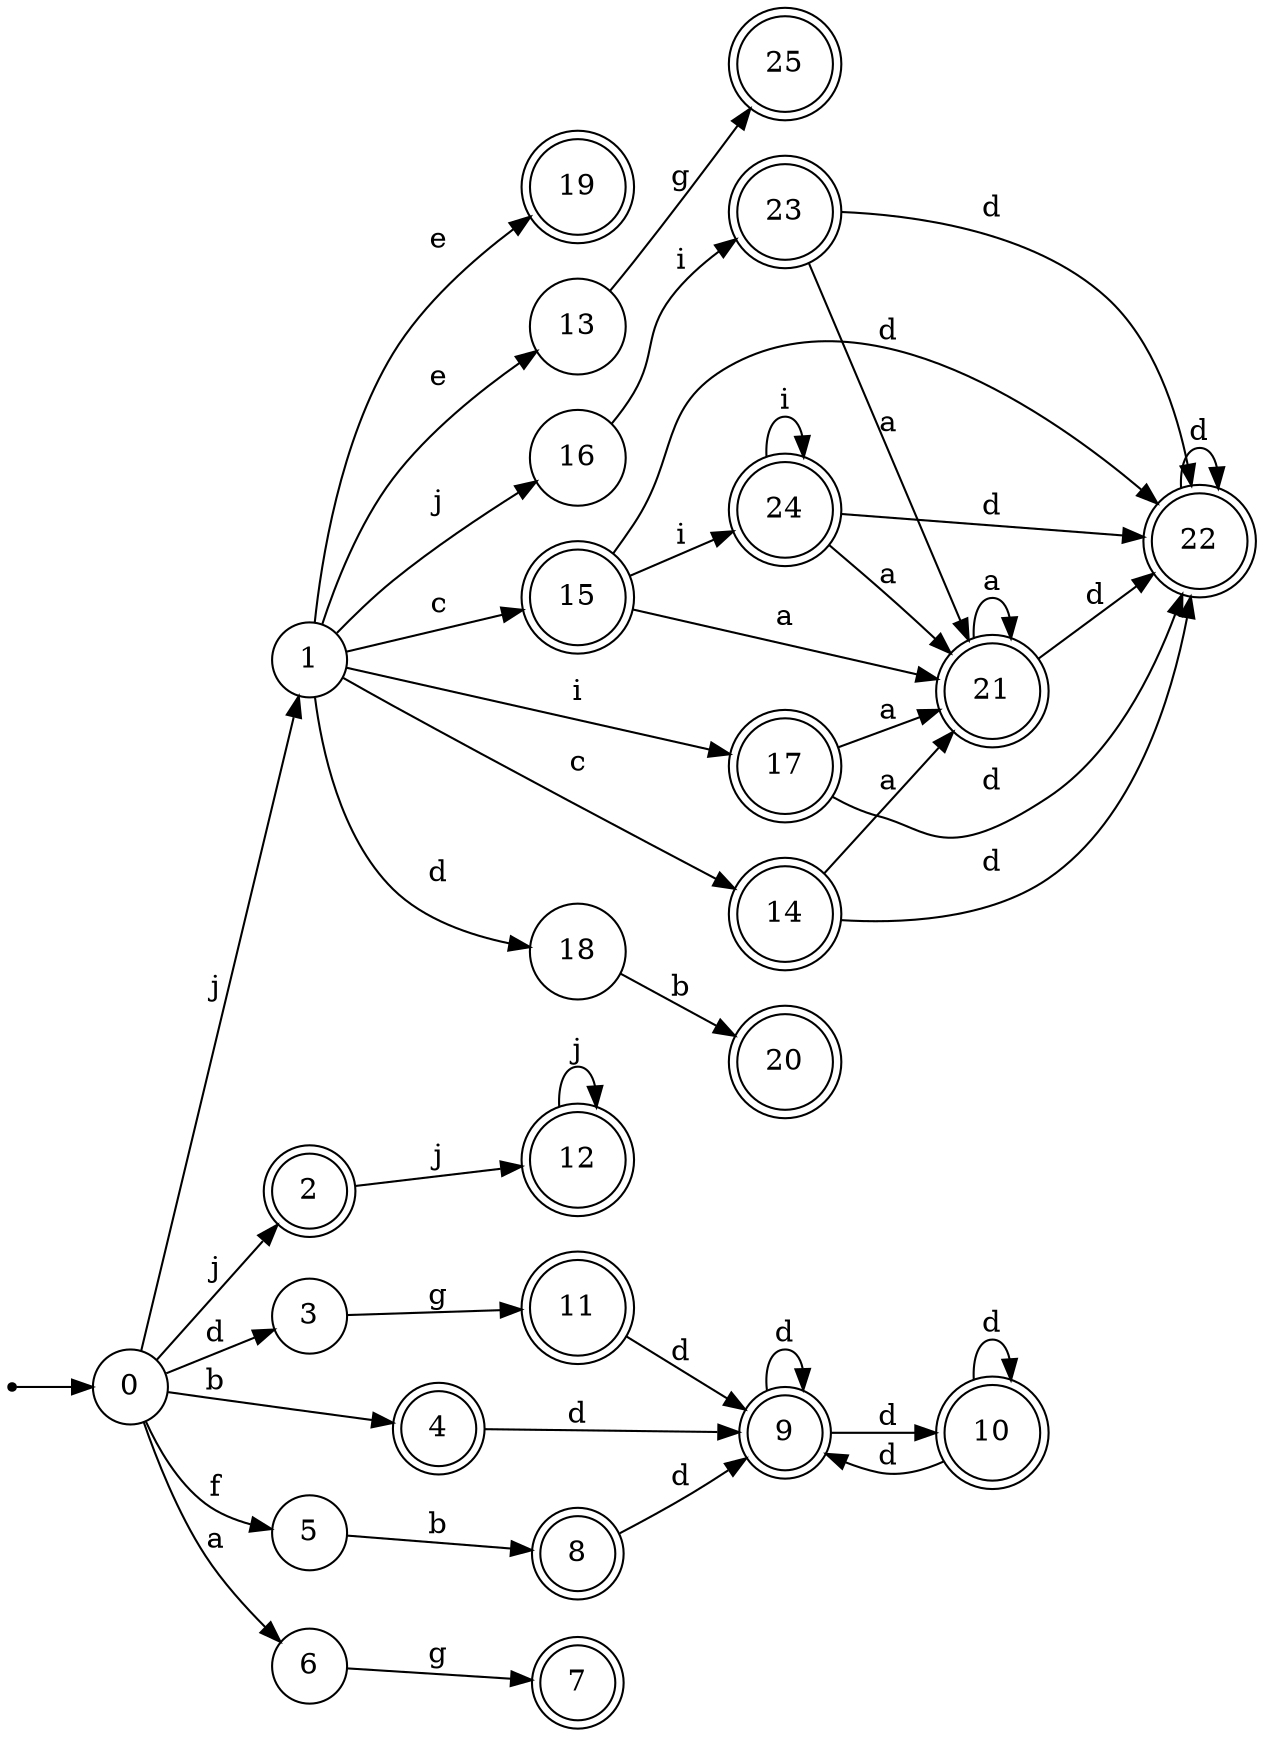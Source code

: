 digraph finite_state_machine {
rankdir=LR;
size="20,20";
node [shape = point]; "dummy0"
node [shape = circle]; "0";
"dummy0" -> "0";
node [shape = circle]; "1";
node [shape = doublecircle]; "2";node [shape = circle]; "3";
node [shape = doublecircle]; "4";node [shape = circle]; "5";
node [shape = circle]; "6";
node [shape = doublecircle]; "7";node [shape = doublecircle]; "8";node [shape = doublecircle]; "9";node [shape = doublecircle]; "10";node [shape = doublecircle]; "11";node [shape = doublecircle]; "12";node [shape = circle]; "13";
node [shape = doublecircle]; "14";node [shape = doublecircle]; "15";node [shape = circle]; "16";
node [shape = doublecircle]; "17";node [shape = circle]; "18";
node [shape = doublecircle]; "19";node [shape = doublecircle]; "20";node [shape = doublecircle]; "21";node [shape = doublecircle]; "22";node [shape = doublecircle]; "23";node [shape = doublecircle]; "24";node [shape = doublecircle]; "25";"0" -> "1" [label = "j"];
 "0" -> "2" [label = "j"];
 "0" -> "3" [label = "d"];
 "0" -> "4" [label = "b"];
 "0" -> "5" [label = "f"];
 "0" -> "6" [label = "a"];
 "6" -> "7" [label = "g"];
 "5" -> "8" [label = "b"];
 "8" -> "9" [label = "d"];
 "9" -> "9" [label = "d"];
 "9" -> "10" [label = "d"];
 "10" -> "9" [label = "d"];
 "10" -> "10" [label = "d"];
 "4" -> "9" [label = "d"];
 "3" -> "11" [label = "g"];
 "11" -> "9" [label = "d"];
 "2" -> "12" [label = "j"];
 "12" -> "12" [label = "j"];
 "1" -> "19" [label = "e"];
 "1" -> "13" [label = "e"];
 "1" -> "14" [label = "c"];
 "1" -> "15" [label = "c"];
 "1" -> "16" [label = "j"];
 "1" -> "17" [label = "i"];
 "1" -> "18" [label = "d"];
 "18" -> "20" [label = "b"];
 "17" -> "21" [label = "a"];
 "17" -> "22" [label = "d"];
 "22" -> "22" [label = "d"];
 "21" -> "21" [label = "a"];
 "21" -> "22" [label = "d"];
 "16" -> "23" [label = "i"];
 "23" -> "21" [label = "a"];
 "23" -> "22" [label = "d"];
 "15" -> "24" [label = "i"];
 "15" -> "21" [label = "a"];
 "15" -> "22" [label = "d"];
 "24" -> "24" [label = "i"];
 "24" -> "21" [label = "a"];
 "24" -> "22" [label = "d"];
 "14" -> "21" [label = "a"];
 "14" -> "22" [label = "d"];
 "13" -> "25" [label = "g"];
 }
